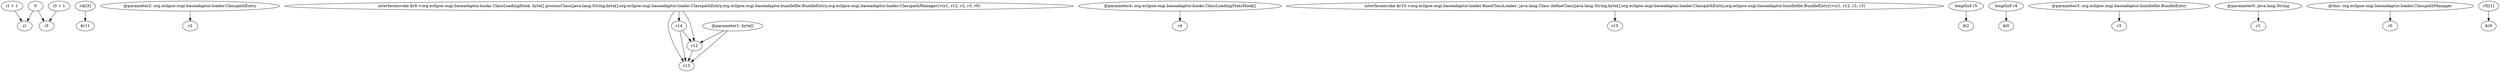 digraph g {
0[label="0"]
1[label="i1"]
0->1[label=""]
2[label="r4[i3]"]
3[label="$r11"]
2->3[label=""]
4[label="@parameter2: org.eclipse.osgi.baseadaptor.loader.ClasspathEntry"]
5[label="r2"]
4->5[label=""]
6[label="r14"]
7[label="r12"]
6->7[label=""]
8[label="interfaceinvoke $r9.<org.eclipse.osgi.baseadaptor.hooks.ClassLoadingHook: byte[] processClass(java.lang.String,byte[],org.eclipse.osgi.baseadaptor.loader.ClasspathEntry,org.eclipse.osgi.baseadaptor.bundlefile.BundleEntry,org.eclipse.osgi.baseadaptor.loader.ClasspathManager)>(r1, r12, r2, r3, r0)"]
9[label="r13"]
8->9[label=""]
10[label="@parameter4: org.eclipse.osgi.baseadaptor.hooks.ClassLoadingStatsHook[]"]
11[label="r4"]
10->11[label=""]
12[label="interfaceinvoke $r10.<org.eclipse.osgi.baseadaptor.loader.BaseClassLoader: java.lang.Class defineClass(java.lang.String,byte[],org.eclipse.osgi.baseadaptor.loader.ClasspathEntry,org.eclipse.osgi.baseadaptor.bundlefile.BundleEntry)>(r1, r12, r2, r3)"]
13[label="r15"]
12->13[label=""]
14[label="lengthof r5"]
15[label="$i2"]
14->15[label=""]
16[label="lengthof r4"]
17[label="$i0"]
16->17[label=""]
18[label="i3"]
0->18[label=""]
8->6[label=""]
6->9[label=""]
19[label="@parameter1: byte[]"]
19->7[label=""]
7->9[label=""]
20[label="i3 + 1"]
20->18[label=""]
19->9[label=""]
8->7[label=""]
21[label="@parameter3: org.eclipse.osgi.baseadaptor.bundlefile.BundleEntry"]
22[label="r3"]
21->22[label=""]
23[label="@parameter0: java.lang.String"]
24[label="r1"]
23->24[label=""]
25[label="@this: org.eclipse.osgi.baseadaptor.loader.ClasspathManager"]
26[label="r0"]
25->26[label=""]
27[label="i1 + 1"]
27->1[label=""]
28[label="r5[i1]"]
29[label="$r9"]
28->29[label=""]
}